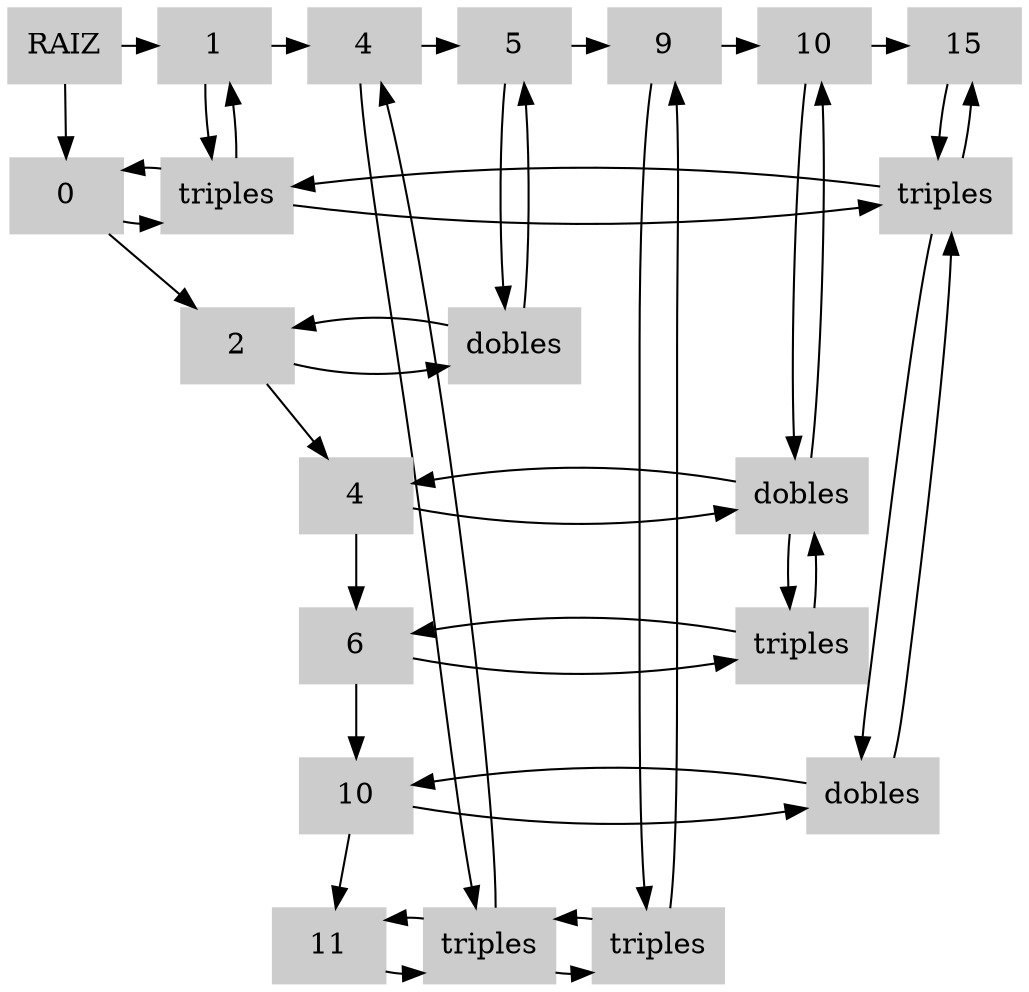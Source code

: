 digraph G {
node[shape=box, style=filled, color = Gray80];
edge[color=black]
rankdir=UD
{rank = same;-1,C1,C4,C5,C9,C10,C15};
-1[label="RAIZ"];
-1->C1
C1[label="1"];
C4[label="4"];
C5[label="5"];
C9[label="9"];
C10[label="10"];
C15[label="15"];
C1->C4->C5->C9->C10->C15
-1->F0
F0[label="0"];
F2[label="2"];
F4[label="4"];
F6[label="6"];
F10[label="10"];
F11[label="11"];
F0->F2->F4->F6->F10->F11
01[label="triples"];
015[label="triples"];
25[label="dobles"];
410[label="dobles"];
610[label="triples"];
1015[label="dobles"];
114[label="triples"];
119[label="triples"];
F0->01
F2->25
F4->410
F6->610
F10->1015
F11->114
01[label="triples"];
114[label="triples"];
25[label="dobles"];
119[label="triples"];
410[label="dobles"];
610[label="triples"];
015[label="triples"];
1015[label="dobles"];
C1->01
C4->114
C5->25
C9->119
C10->410
C15->015
{rank = same;F0,01,015};
{rank = same;F2,25};
{rank = same;F4,410};
{rank = same;F6,610};
{rank = same;F10,1015};
{rank = same;F11,114,119};
{rank = main;C1,01};
{rank = main;C4,114};
{rank = main;C5,25};
{rank = main;C9,119};
{rank = main;C10,410,610};
{rank = main;C15,015,1015};
01->015
01->F0
015->01

25
25->F2

410
410->F4

610
610->F6

1015
1015->F10

114->119
114->F11
119->114

01->C1
01

114->C4
114

25->C5
25

119->C9
119

410->C10
410->610
610->410

015->C15
015->1015
1015->015


}